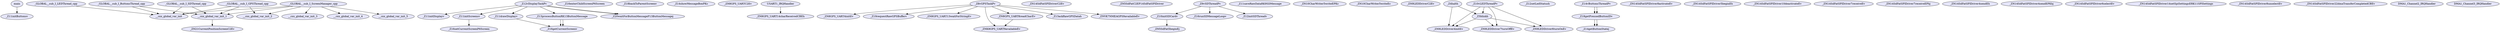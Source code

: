 digraph G {
		main[fillcolor=lavender style=filled label=<main<BR />>];
		main -> _Z11initButtonsv[color=black];
		__cxx_global_var_init[fillcolor=lavender style=filled label=<__cxx_global_var_init<BR />>];
		__cxx_global_var_init_1[fillcolor=lavender style=filled label=<__cxx_global_var_init_1<BR />>];
		__cxx_global_var_init_1 -> _ZN21CurrentPositionScreenC2Ev[color=black];
		_ZN21CurrentPositionScreenC2Ev[fillcolor=lavender style=filled label=<_ZN21CurrentPositionScreenC2Ev<BR />>];
		__cxx_global_var_init_2[fillcolor=lavender style=filled label=<__cxx_global_var_init_2<BR />>];
		__cxx_global_var_init_3[fillcolor=lavender style=filled label=<__cxx_global_var_init_3<BR />>];
		__cxx_global_var_init_4[fillcolor=lavender style=filled label=<__cxx_global_var_init_4<BR />>];
		__cxx_global_var_init_5[fillcolor=lavender style=filled label=<__cxx_global_var_init_5<BR />>];
		_Z16setCurrentScreenP6Screen[fillcolor=lavender style=filled label=<_Z16setCurrentScreenP6Screen<BR />>];
		_Z16getCurrentScreenv[fillcolor=lavender style=filled label=<_Z16getCurrentScreenv<BR />>];
		_Z16enterChildScreenP6Screen[fillcolor=lavender style=filled label=<_Z16enterChildScreenP6Screen<BR />>];
		_Z18backToParentScreenv[fillcolor=lavender style=filled label=<_Z18backToParentScreenv<BR />>];
		_Z11initDisplayv[fillcolor=lavender style=filled label=<_Z11initDisplayv<BR />>];
		_Z11initScreensv[fillcolor=lavender style=filled label=<_Z11initScreensv<BR />>];
		_Z11initScreensv -> _Z16setCurrentScreenP6Screen[color=black];
		_Z11drawDisplayv[fillcolor=lavender style=filled label=<_Z11drawDisplayv<BR />>];
		_Z11drawDisplayv -> _Z16getCurrentScreenv[color=black];
		_Z14showMessageBoxPKc[fillcolor=lavender style=filled label=<_Z14showMessageBoxPKc<BR />>];
		_Z13processButtonRK13ButtonMessage[fillcolor=lavender style=filled label=<_Z13processButtonRK13ButtonMessage<BR />>];
		_Z13processButtonRK13ButtonMessage -> _Z16getCurrentScreenv[color=black];
		_Z13processButtonRK13ButtonMessage -> _Z16getCurrentScreenv[color=black];
		_Z12vDisplayTaskPv[fillcolor=lavender style=filled label=<_Z12vDisplayTaskPv<BR />>];
		_Z12vDisplayTaskPv -> _Z11initDisplayv[color=black];
		_Z12vDisplayTaskPv -> _Z11initScreensv[color=black];
		_Z12vDisplayTaskPv -> _Z20waitForButtonMessageP13ButtonMessagej[color=black];
		_Z12vDisplayTaskPv -> _Z13processButtonRK13ButtonMessage[color=black];
		_Z12vDisplayTaskPv -> _Z20waitForButtonMessageP13ButtonMessagej[color=black];
		_Z12vDisplayTaskPv -> _Z11drawDisplayv[color=black];
		_GLOBAL__sub_I_ScreenManager_cpp[fillcolor=lavender style=filled label=<_GLOBAL__sub_I_ScreenManager_cpp<BR />>];
		_GLOBAL__sub_I_ScreenManager_cpp -> __cxx_global_var_init[color=black];
		_GLOBAL__sub_I_ScreenManager_cpp -> __cxx_global_var_init_1[color=black];
		_GLOBAL__sub_I_ScreenManager_cpp -> __cxx_global_var_init_2[color=black];
		_GLOBAL__sub_I_ScreenManager_cpp -> __cxx_global_var_init_3[color=black];
		_GLOBAL__sub_I_ScreenManager_cpp -> __cxx_global_var_init_4[color=black];
		_GLOBAL__sub_I_ScreenManager_cpp -> __cxx_global_var_init_5[color=black];
		_ZN8GPS_UARTC2Ev[fillcolor=lavender style=filled label=<_ZN8GPS_UARTC2Ev<BR />>];
		USART1_IRQHandler[fillcolor=lavender style=filled label=<USART1_IRQHandler<BR />>];
		USART1_IRQHandler -> _ZN8GPS_UART14charReceivedCBEh[color=black];
		_ZN8GPS_UART14charReceivedCBEh[fillcolor=lavender style=filled label=<_ZN8GPS_UART14charReceivedCBEh<BR />>];
		_Z8vGPSTaskPv[fillcolor=lavender style=filled label=<_Z8vGPSTaskPv<BR />>];
		_Z8vGPSTaskPv -> _ZN8GPS_UART4initEv[color=black];
		_Z8vGPSTaskPv -> _Z19requestRawGPSBufferv[color=black];
		_Z8vGPSTaskPv -> _ZN8GPS_UART13waitForStringEv[color=black];
		_Z8vGPSTaskPv -> _ZNK8GPS_UART9availableEv[color=black];
		_Z8vGPSTaskPv -> _ZN8GPS_UART8readCharEv[color=black];
		_Z8vGPSTaskPv -> _Z13ackRawGPSDatah[color=black];
		_Z8vGPSTaskPv -> _ZNVK7NMEAGPS9availableEv[color=black];
		_ZN8GPS_UART4initEv[fillcolor=lavender style=filled label=<_ZN8GPS_UART4initEv<BR />>];
		_ZN8GPS_UART13waitForStringEv[fillcolor=lavender style=filled label=<_ZN8GPS_UART13waitForStringEv<BR />>];
		_ZNK8GPS_UART9availableEv[fillcolor=lavender style=filled label=<_ZNK8GPS_UART9availableEv<BR />>];
		_ZN8GPS_UART8readCharEv[fillcolor=lavender style=filled label=<_ZN8GPS_UART8readCharEv<BR />>];
		_ZN8GPS_UART8readCharEv -> _ZNK8GPS_UART9availableEv[color=black];
		_ZNVK7NMEAGPS9availableEv[fillcolor=lavender style=filled label=<_ZNVK7NMEAGPS9availableEv<BR />>];
		_GLOBAL__sub_I_GPSThread_cpp[fillcolor=lavender style=filled label=<_GLOBAL__sub_I_GPSThread_cpp<BR />>];
		_GLOBAL__sub_I_GPSThread_cpp -> __cxx_global_var_init[color=black];
		_GLOBAL__sub_I_GPSThread_cpp -> __cxx_global_var_init_1[color=black];
		_GLOBAL__sub_I_GPSThread_cpp -> __cxx_global_var_init_2[color=black];
		_ZN14SdFatSPIDriverC2Ev[fillcolor=lavender style=filled label=<_ZN14SdFatSPIDriverC2Ev<BR />>];
		_ZN5SdFatC2EP14SdFatSPIDriver[fillcolor=lavender style=filled label=<_ZN5SdFatC2EP14SdFatSPIDriver<BR />>];
		_Z19requestRawGPSBufferv[fillcolor=lavender style=filled label=<_Z19requestRawGPSBufferv<BR />>];
		_Z13ackRawGPSDatah[fillcolor=lavender style=filled label=<_Z13ackRawGPSDatah<BR />>];
		_Z10initSDCardv[fillcolor=lavender style=filled label=<_Z10initSDCardv<BR />>];
		_Z10initSDCardv -> _ZN5SdFat5beginEj[color=black];
		_ZN5SdFat5beginEj[fillcolor=lavender style=filled label=<_ZN5SdFat5beginEj<BR />>];
		_Z11saveRawDataRK9SDMessage[fillcolor=lavender style=filled label=<_Z11saveRawDataRK9SDMessage<BR />>];
		_Z16runSDMessageLoopv[fillcolor=lavender style=filled label=<_Z16runSDMessageLoopv<BR />>];
		_Z12initSDThreadv[fillcolor=lavender style=filled label=<_Z12initSDThreadv<BR />>];
		_Z9vSDThreadPv[fillcolor=lavender style=filled label=<_Z9vSDThreadPv<BR />>];
		_Z9vSDThreadPv -> _Z12initSDThreadv[color=black];
		_Z9vSDThreadPv -> _Z10initSDCardv[color=black];
		_Z9vSDThreadPv -> _Z16runSDMessageLoopv[color=black];
		_ZN10CharWriter5writeEPKc[fillcolor=lavender style=filled label=<_ZN10CharWriter5writeEPKc<BR />>];
		_ZN10CharWriter5writeEc[fillcolor=lavender style=filled label=<_ZN10CharWriter5writeEc<BR />>];
		_GLOBAL__sub_I_SDThread_cpp[fillcolor=lavender style=filled label=<_GLOBAL__sub_I_SDThread_cpp<BR />>];
		_GLOBAL__sub_I_SDThread_cpp -> __cxx_global_var_init[color=black];
		_GLOBAL__sub_I_SDThread_cpp -> __cxx_global_var_init_1[color=black];
		_ZN9LEDDriverC2Ev[fillcolor=lavender style=filled label=<_ZN9LEDDriverC2Ev<BR />>];
		_Z5blinkh[fillcolor=lavender style=filled label=<_Z5blinkh<BR />>];
		_Z5blinkh -> _ZN9LEDDriver4initEv[color=black];
		_Z5blinkh -> _ZN9LEDDriver6turnOnEv[color=black];
		_Z5blinkh -> _ZN9LEDDriver7turnOffEv[color=black];
		_ZN9LEDDriver4initEv[fillcolor=lavender style=filled label=<_ZN9LEDDriver4initEv<BR />>];
		_ZN9LEDDriver6turnOnEv[fillcolor=lavender style=filled label=<_ZN9LEDDriver6turnOnEv<BR />>];
		_ZN9LEDDriver7turnOffEv[fillcolor=lavender style=filled label=<_ZN9LEDDriver7turnOffEv<BR />>];
		_Z12setLedStatush[fillcolor=lavender style=filled label=<_Z12setLedStatush<BR />>];
		_Z4halth[fillcolor=lavender style=filled label=<_Z4halth<BR />>];
		_Z4halth -> _ZN9LEDDriver4initEv[color=black];
		_Z4halth -> _Z5blinkh[color=black];
		_Z10vLEDThreadPv[fillcolor=lavender style=filled label=<_Z10vLEDThreadPv<BR />>];
		_Z10vLEDThreadPv -> _ZN9LEDDriver4initEv[color=black];
		_Z10vLEDThreadPv -> _ZN9LEDDriver6turnOnEv[color=black];
		_Z10vLEDThreadPv -> _Z5blinkh[color=black];
		_Z10vLEDThreadPv -> _ZN9LEDDriver7turnOffEv[color=black];
		_GLOBAL__sub_I_LEDThread_cpp[fillcolor=lavender style=filled label=<_GLOBAL__sub_I_LEDThread_cpp<BR />>];
		_GLOBAL__sub_I_LEDThread_cpp -> __cxx_global_var_init[color=black];
		_Z11initButtonsv[fillcolor=lavender style=filled label=<_Z11initButtonsv<BR />>];
		_Z18getPressedButtonIDv[fillcolor=lavender style=filled label=<_Z18getPressedButtonIDv<BR />>];
		_Z18getPressedButtonIDv -> _Z14getButtonStatej[color=black];
		_Z18getPressedButtonIDv -> _Z14getButtonStatej[color=black];
		_Z14getButtonStatej[fillcolor=lavender style=filled label=<_Z14getButtonStatej<BR />>];
		_Z14vButtonsThreadPv[fillcolor=lavender style=filled label=<_Z14vButtonsThreadPv<BR />>];
		_Z14vButtonsThreadPv -> _Z18getPressedButtonIDv[color=black];
		_Z14vButtonsThreadPv -> _Z18getPressedButtonIDv[color=black];
		_Z20waitForButtonMessageP13ButtonMessagej[fillcolor=lavender style=filled label=<_Z20waitForButtonMessageP13ButtonMessagej<BR />>];
		_GLOBAL__sub_I_ButtonsThread_cpp[fillcolor=lavender style=filled label=<_GLOBAL__sub_I_ButtonsThread_cpp<BR />>];
		_GLOBAL__sub_I_ButtonsThread_cpp -> __cxx_global_var_init[color=black];
		_GLOBAL__sub_I_ButtonsThread_cpp -> __cxx_global_var_init_1[color=black];
		_ZN14SdFatSPIDriver8activateEv[fillcolor=lavender style=filled label=<_ZN14SdFatSPIDriver8activateEv<BR />>];
		_ZN14SdFatSPIDriver5beginEh[fillcolor=lavender style=filled label=<_ZN14SdFatSPIDriver5beginEh<BR />>];
		_ZN14SdFatSPIDriver10deactivateEv[fillcolor=lavender style=filled label=<_ZN14SdFatSPIDriver10deactivateEv<BR />>];
		_ZN14SdFatSPIDriver7receiveEv[fillcolor=lavender style=filled label=<_ZN14SdFatSPIDriver7receiveEv<BR />>];
		_ZN14SdFatSPIDriver7receiveEPhj[fillcolor=lavender style=filled label=<_ZN14SdFatSPIDriver7receiveEPhj<BR />>];
		_ZN14SdFatSPIDriver4sendEh[fillcolor=lavender style=filled label=<_ZN14SdFatSPIDriver4sendEh<BR />>];
		_ZN14SdFatSPIDriver4sendEPKhj[fillcolor=lavender style=filled label=<_ZN14SdFatSPIDriver4sendEPKhj<BR />>];
		_ZN14SdFatSPIDriver6selectEv[fillcolor=lavender style=filled label=<_ZN14SdFatSPIDriver6selectEv<BR />>];
		_ZN14SdFatSPIDriver14setSpiSettingsERK11SPISettings[fillcolor=lavender style=filled label=<_ZN14SdFatSPIDriver14setSpiSettingsERK11SPISettings<BR />>];
		_ZN14SdFatSPIDriver8unselectEv[fillcolor=lavender style=filled label=<_ZN14SdFatSPIDriver8unselectEv<BR />>];
		_ZN14SdFatSPIDriver22dmaTransferCompletedCBEv[fillcolor=lavender style=filled label=<_ZN14SdFatSPIDriver22dmaTransferCompletedCBEv<BR />>];
		DMA1_Channel2_IRQHandler[fillcolor=lavender style=filled label=<DMA1_Channel2_IRQHandler<BR />>];
		DMA1_Channel3_IRQHandler[fillcolor=lavender style=filled label=<DMA1_Channel3_IRQHandler<BR />>];

}